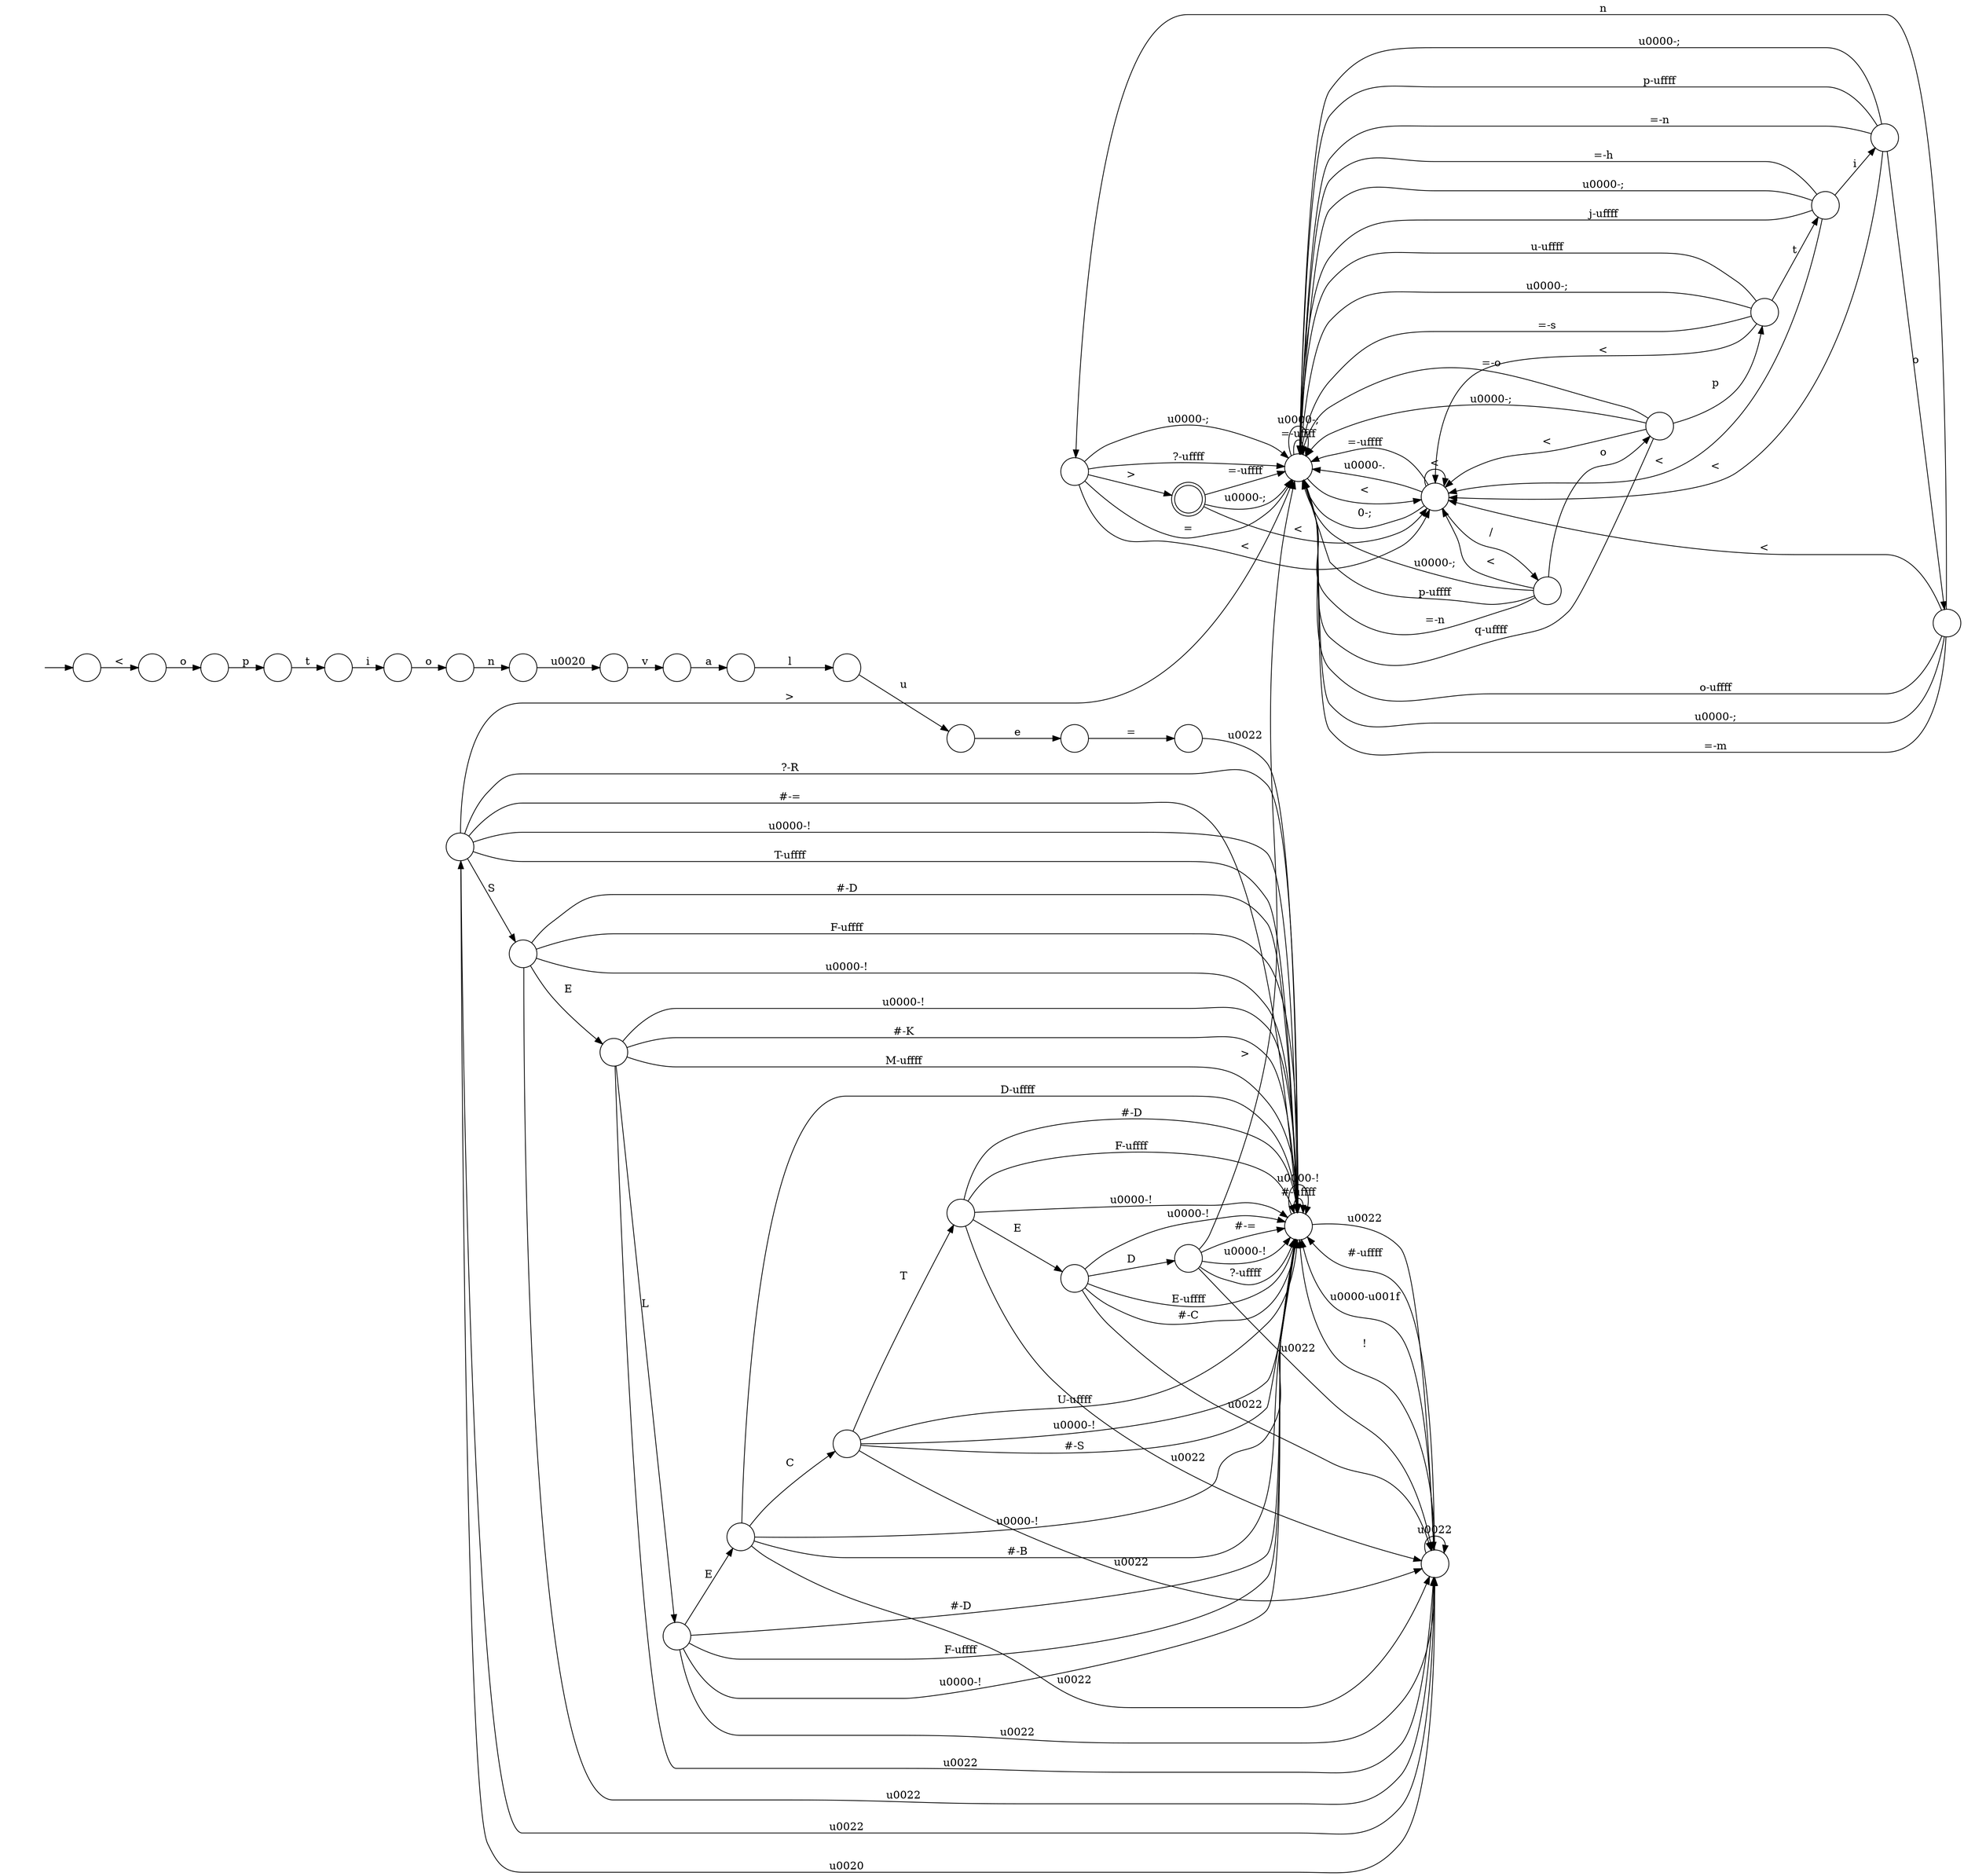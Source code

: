 digraph Automaton {
  rankdir = LR;
  0 [shape=circle,label=""];
  0 -> 6 [label="="]
  0 -> 21 [label=">"]
  0 -> 6 [label="\u0000-;"]
  0 -> 33 [label="<"]
  0 -> 6 [label="?-\uffff"]
  1 [shape=circle,label=""];
  1 -> 25 [label="o"]
  2 [shape=circle,label=""];
  2 -> 19 [label="#-D"]
  2 -> 9 [label="\u0022"]
  2 -> 19 [label="F-\uffff"]
  2 -> 19 [label="\u0000-!"]
  2 -> 29 [label="E"]
  3 [shape=circle,label=""];
  initial [shape=plaintext,label=""];
  initial -> 3
  3 -> 1 [label="<"]
  4 [shape=circle,label=""];
  4 -> 12 [label="o"]
  5 [shape=circle,label=""];
  5 -> 6 [label="q-\uffff"]
  5 -> 14 [label="p"]
  5 -> 6 [label="=-o"]
  5 -> 6 [label="\u0000-;"]
  5 -> 33 [label="<"]
  6 [shape=circle,label=""];
  6 -> 6 [label="=-\uffff"]
  6 -> 6 [label="\u0000-;"]
  6 -> 33 [label="<"]
  7 [shape=circle,label=""];
  7 -> 6 [label="p-\uffff"]
  7 -> 6 [label="=-n"]
  7 -> 6 [label="\u0000-;"]
  7 -> 33 [label="<"]
  7 -> 5 [label="o"]
  8 [shape=circle,label=""];
  8 -> 22 [label="a"]
  9 [shape=circle,label=""];
  9 -> 9 [label="\u0022"]
  9 -> 19 [label="#-\uffff"]
  9 -> 19 [label="\u0000-\u001f"]
  9 -> 17 [label="\u0020"]
  9 -> 19 [label="!"]
  10 [shape=circle,label=""];
  10 -> 19 [label="#-D"]
  10 -> 9 [label="\u0022"]
  10 -> 19 [label="F-\uffff"]
  10 -> 19 [label="\u0000-!"]
  10 -> 16 [label="E"]
  11 [shape=circle,label=""];
  11 -> 19 [label="\u0022"]
  12 [shape=circle,label=""];
  12 -> 27 [label="n"]
  13 [shape=circle,label=""];
  13 -> 9 [label="\u0022"]
  13 -> 19 [label="#-="]
  13 -> 19 [label="\u0000-!"]
  13 -> 6 [label=">"]
  13 -> 19 [label="?-\uffff"]
  14 [shape=circle,label=""];
  14 -> 30 [label="t"]
  14 -> 6 [label="u-\uffff"]
  14 -> 6 [label="\u0000-;"]
  14 -> 33 [label="<"]
  14 -> 6 [label="=-s"]
  15 [shape=circle,label=""];
  15 -> 9 [label="\u0022"]
  15 -> 19 [label="\u0000-!"]
  15 -> 19 [label="#-K"]
  15 -> 10 [label="L"]
  15 -> 19 [label="M-\uffff"]
  16 [shape=circle,label=""];
  16 -> 9 [label="\u0022"]
  16 -> 19 [label="\u0000-!"]
  16 -> 34 [label="C"]
  16 -> 19 [label="#-B"]
  16 -> 19 [label="D-\uffff"]
  17 [shape=circle,label=""];
  17 -> 19 [label="?-R"]
  17 -> 9 [label="\u0022"]
  17 -> 19 [label="#-="]
  17 -> 26 [label="S"]
  17 -> 19 [label="\u0000-!"]
  17 -> 6 [label=">"]
  17 -> 19 [label="T-\uffff"]
  18 [shape=circle,label=""];
  18 -> 0 [label="n"]
  18 -> 6 [label="o-\uffff"]
  18 -> 6 [label="\u0000-;"]
  18 -> 33 [label="<"]
  18 -> 6 [label="=-m"]
  19 [shape=circle,label=""];
  19 -> 9 [label="\u0022"]
  19 -> 19 [label="#-\uffff"]
  19 -> 19 [label="\u0000-!"]
  20 [shape=circle,label=""];
  20 -> 8 [label="v"]
  21 [shape=doublecircle,label=""];
  21 -> 6 [label="=-\uffff"]
  21 -> 6 [label="\u0000-;"]
  21 -> 33 [label="<"]
  22 [shape=circle,label=""];
  22 -> 32 [label="l"]
  23 [shape=circle,label=""];
  23 -> 28 [label="e"]
  24 [shape=circle,label=""];
  24 -> 4 [label="i"]
  25 [shape=circle,label=""];
  25 -> 31 [label="p"]
  26 [shape=circle,label=""];
  26 -> 19 [label="#-D"]
  26 -> 9 [label="\u0022"]
  26 -> 19 [label="F-\uffff"]
  26 -> 19 [label="\u0000-!"]
  26 -> 15 [label="E"]
  27 [shape=circle,label=""];
  27 -> 20 [label="\u0020"]
  28 [shape=circle,label=""];
  28 -> 11 [label="="]
  29 [shape=circle,label=""];
  29 -> 9 [label="\u0022"]
  29 -> 13 [label="D"]
  29 -> 19 [label="\u0000-!"]
  29 -> 19 [label="E-\uffff"]
  29 -> 19 [label="#-C"]
  30 [shape=circle,label=""];
  30 -> 35 [label="i"]
  30 -> 6 [label="=-h"]
  30 -> 6 [label="\u0000-;"]
  30 -> 33 [label="<"]
  30 -> 6 [label="j-\uffff"]
  31 [shape=circle,label=""];
  31 -> 24 [label="t"]
  32 [shape=circle,label=""];
  32 -> 23 [label="u"]
  33 [shape=circle,label=""];
  33 -> 6 [label="0-;"]
  33 -> 6 [label="=-\uffff"]
  33 -> 6 [label="\u0000-."]
  33 -> 7 [label="/"]
  33 -> 33 [label="<"]
  34 [shape=circle,label=""];
  34 -> 9 [label="\u0022"]
  34 -> 19 [label="\u0000-!"]
  34 -> 2 [label="T"]
  34 -> 19 [label="#-S"]
  34 -> 19 [label="U-\uffff"]
  35 [shape=circle,label=""];
  35 -> 6 [label="p-\uffff"]
  35 -> 6 [label="=-n"]
  35 -> 6 [label="\u0000-;"]
  35 -> 33 [label="<"]
  35 -> 18 [label="o"]
}

